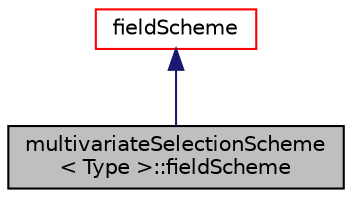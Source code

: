 digraph "multivariateSelectionScheme&lt; Type &gt;::fieldScheme"
{
  bgcolor="transparent";
  edge [fontname="Helvetica",fontsize="10",labelfontname="Helvetica",labelfontsize="10"];
  node [fontname="Helvetica",fontsize="10",shape=record];
  Node4 [label="multivariateSelectionScheme\l\< Type \>::fieldScheme",height=0.2,width=0.4,color="black", fillcolor="grey75", style="filled", fontcolor="black"];
  Node5 -> Node4 [dir="back",color="midnightblue",fontsize="10",style="solid",fontname="Helvetica"];
  Node5 [label="fieldScheme",height=0.2,width=0.4,color="red",URL="$a23953.html",tooltip="surfaceInterpolationScheme sub-class returned by operator(field) "];
}
